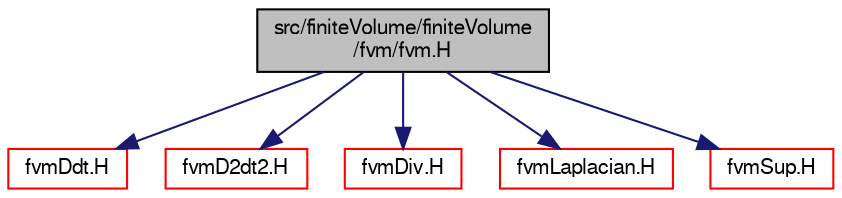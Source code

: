 digraph "src/finiteVolume/finiteVolume/fvm/fvm.H"
{
  bgcolor="transparent";
  edge [fontname="FreeSans",fontsize="10",labelfontname="FreeSans",labelfontsize="10"];
  node [fontname="FreeSans",fontsize="10",shape=record];
  Node0 [label="src/finiteVolume/finiteVolume\l/fvm/fvm.H",height=0.2,width=0.4,color="black", fillcolor="grey75", style="filled", fontcolor="black"];
  Node0 -> Node1 [color="midnightblue",fontsize="10",style="solid",fontname="FreeSans"];
  Node1 [label="fvmDdt.H",height=0.2,width=0.4,color="red",URL="$a03065.html",tooltip="Calulate the matrix for the first temporal derivative. "];
  Node0 -> Node316 [color="midnightblue",fontsize="10",style="solid",fontname="FreeSans"];
  Node316 [label="fvmD2dt2.H",height=0.2,width=0.4,color="red",URL="$a03059.html",tooltip="Calculate the matrix for the second-order temporal derivative. "];
  Node0 -> Node317 [color="midnightblue",fontsize="10",style="solid",fontname="FreeSans"];
  Node317 [label="fvmDiv.H",height=0.2,width=0.4,color="red",URL="$a03071.html",tooltip="Calculate the matrix for the divergence of the given field and flux. "];
  Node0 -> Node319 [color="midnightblue",fontsize="10",style="solid",fontname="FreeSans"];
  Node319 [label="fvmLaplacian.H",height=0.2,width=0.4,color="red",URL="$a03077.html",tooltip="Calculate the matrix for the laplacian of the field. "];
  Node0 -> Node320 [color="midnightblue",fontsize="10",style="solid",fontname="FreeSans"];
  Node320 [label="fvmSup.H",height=0.2,width=0.4,color="red",URL="$a03083.html",tooltip="Calculate the matrix for implicit and explicit sources. "];
}
